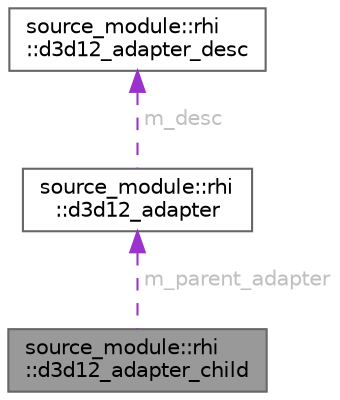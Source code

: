 digraph "source_module::rhi::d3d12_adapter_child"
{
 // LATEX_PDF_SIZE
  bgcolor="transparent";
  edge [fontname=Helvetica,fontsize=10,labelfontname=Helvetica,labelfontsize=10];
  node [fontname=Helvetica,fontsize=10,shape=box,height=0.2,width=0.4];
  Node1 [id="Node000001",label="source_module::rhi\l::d3d12_adapter_child",height=0.2,width=0.4,color="gray40", fillcolor="grey60", style="filled", fontcolor="black",tooltip=" "];
  Node2 -> Node1 [id="edge1_Node000001_Node000002",dir="back",color="darkorchid3",style="dashed",tooltip=" ",label=" m_parent_adapter",fontcolor="grey" ];
  Node2 [id="Node000002",label="source_module::rhi\l::d3d12_adapter",height=0.2,width=0.4,color="gray40", fillcolor="white", style="filled",URL="$classsource__module_1_1rhi_1_1d3d12__adapter.html",tooltip=" "];
  Node3 -> Node2 [id="edge2_Node000002_Node000003",dir="back",color="darkorchid3",style="dashed",tooltip=" ",label=" m_desc",fontcolor="grey" ];
  Node3 [id="Node000003",label="source_module::rhi\l::d3d12_adapter_desc",height=0.2,width=0.4,color="gray40", fillcolor="white", style="filled",URL="$classsource__module_1_1rhi_1_1d3d12__adapter__desc.html",tooltip=" "];
}
